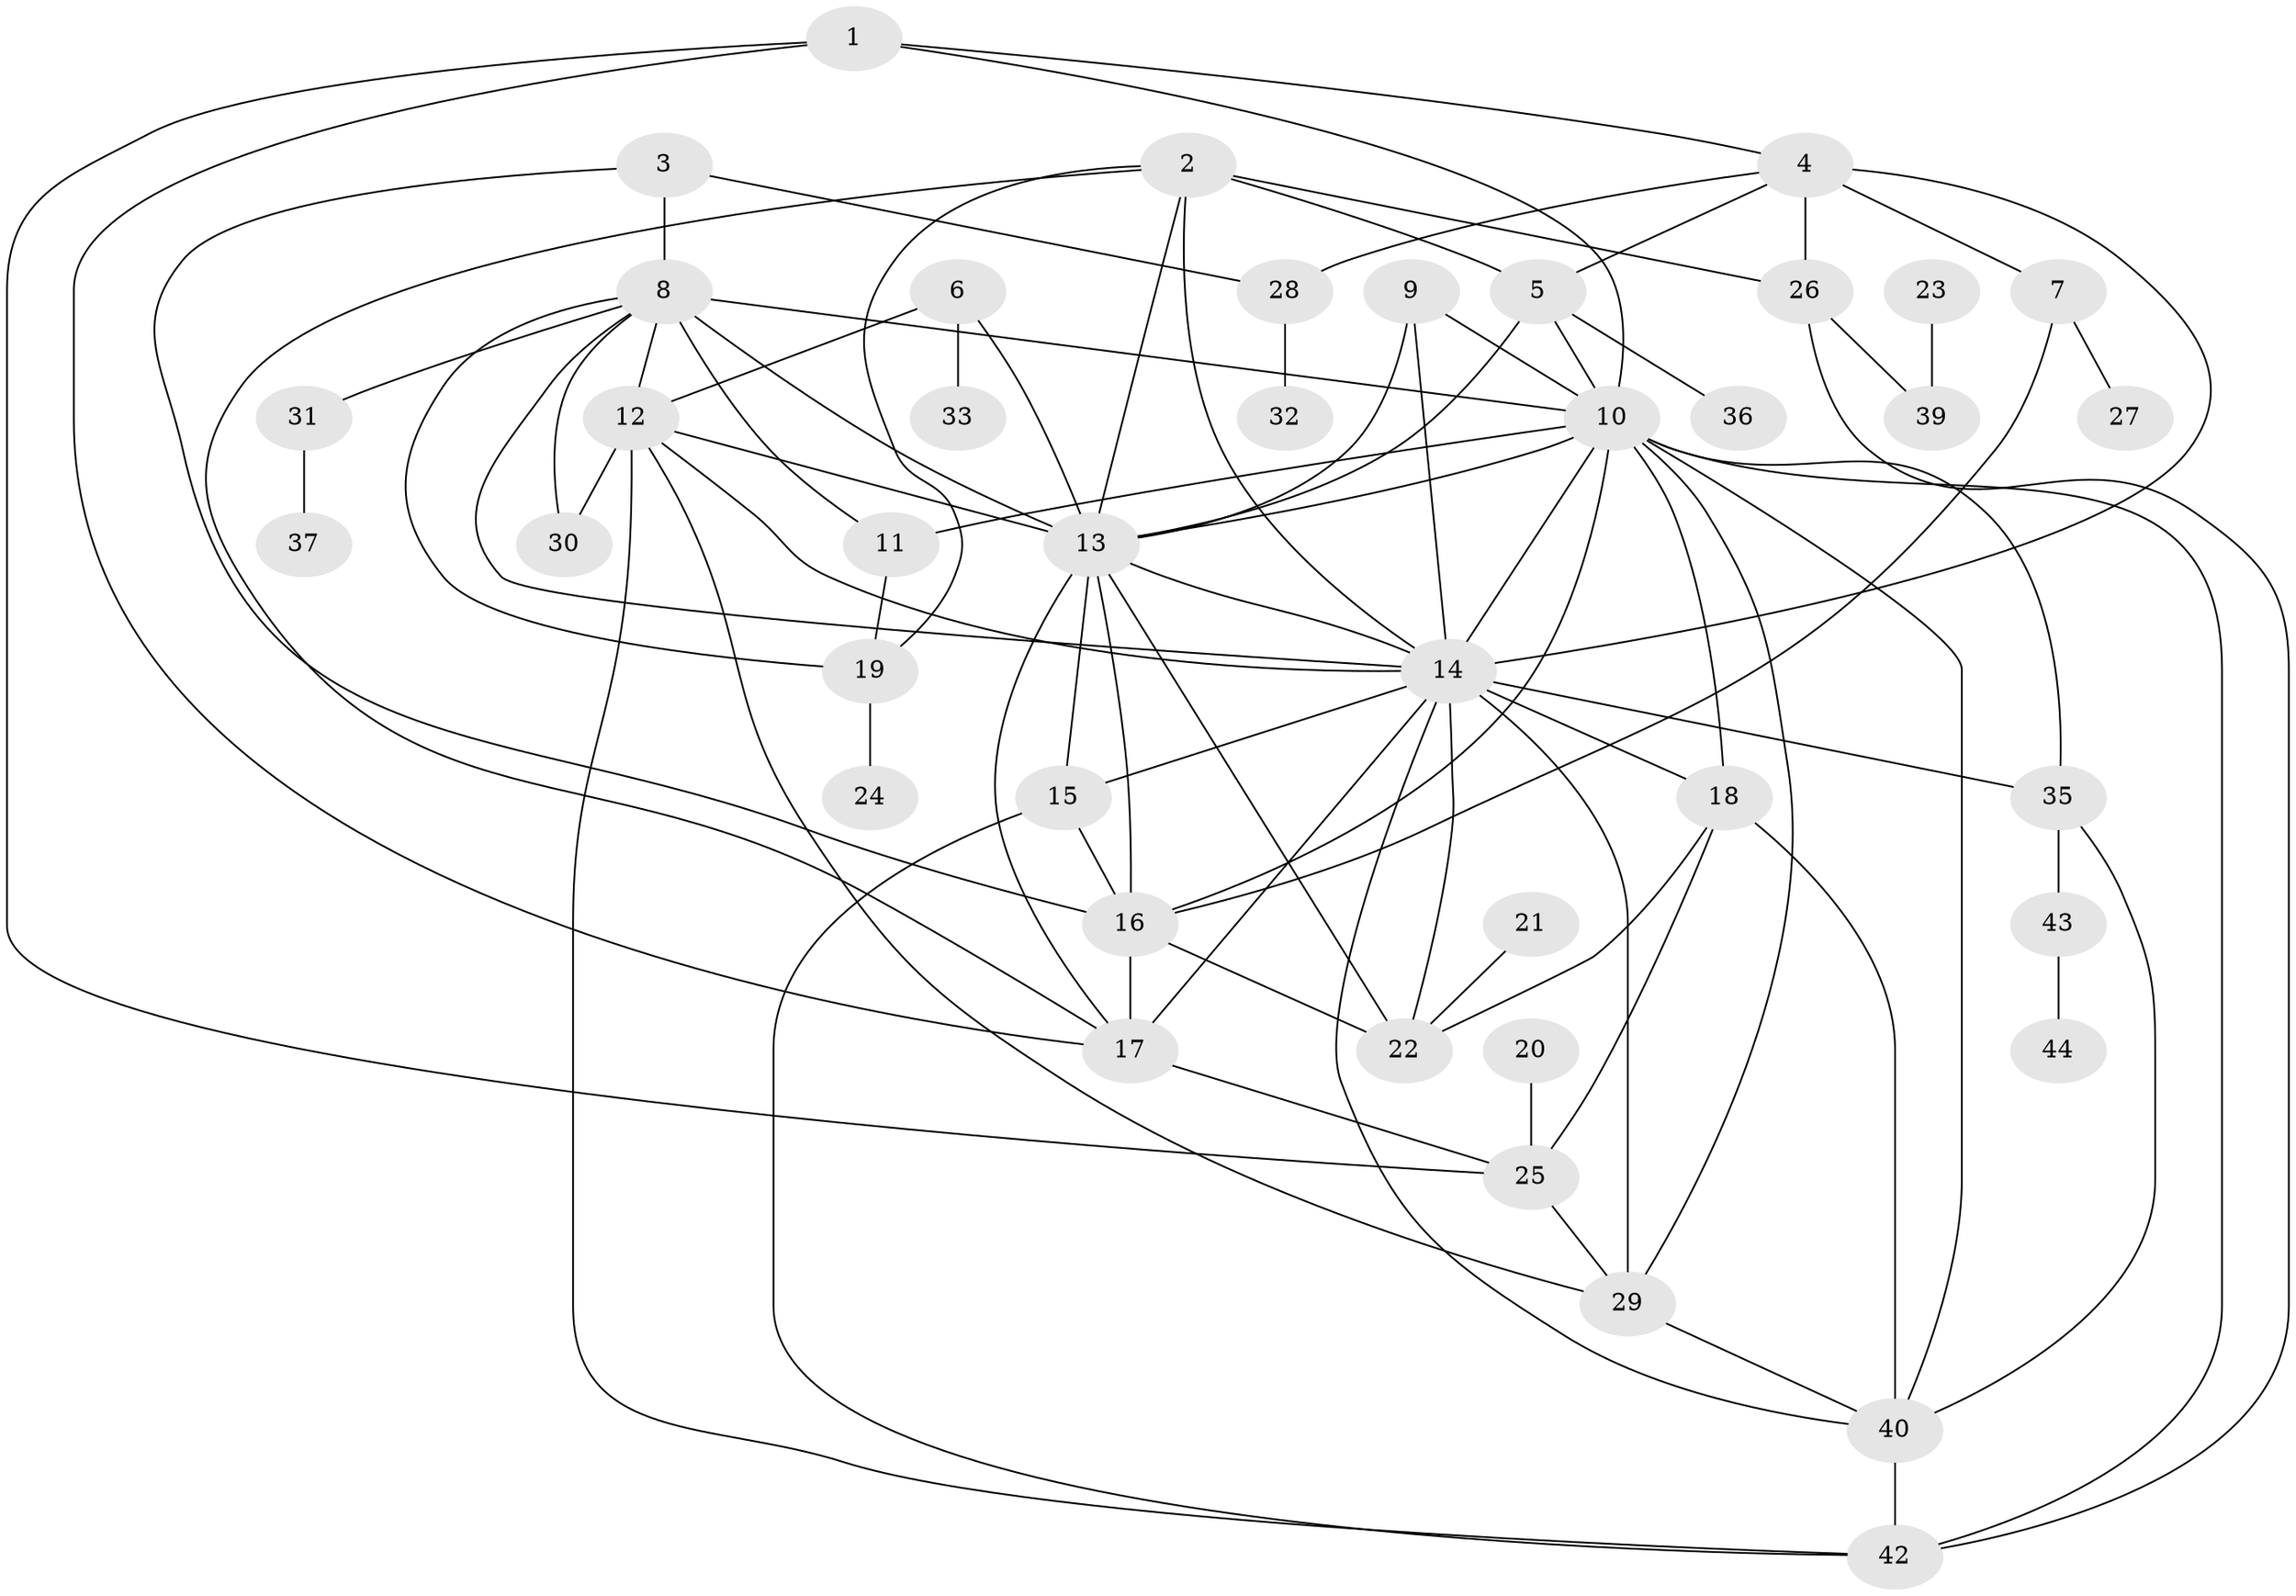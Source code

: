 // original degree distribution, {5: 0.06666666666666667, 2: 0.17777777777777778, 3: 0.15555555555555556, 4: 0.2222222222222222, 6: 0.1111111111111111, 8: 0.022222222222222223, 1: 0.15555555555555556, 7: 0.044444444444444446, 0: 0.03333333333333333, 10: 0.011111111111111112}
// Generated by graph-tools (version 1.1) at 2025/33/03/09/25 02:33:29]
// undirected, 41 vertices, 86 edges
graph export_dot {
graph [start="1"]
  node [color=gray90,style=filled];
  1;
  2;
  3;
  4;
  5;
  6;
  7;
  8;
  9;
  10;
  11;
  12;
  13;
  14;
  15;
  16;
  17;
  18;
  19;
  20;
  21;
  22;
  23;
  24;
  25;
  26;
  27;
  28;
  29;
  30;
  31;
  32;
  33;
  35;
  36;
  37;
  39;
  40;
  42;
  43;
  44;
  1 -- 4 [weight=1.0];
  1 -- 10 [weight=1.0];
  1 -- 17 [weight=1.0];
  1 -- 25 [weight=1.0];
  2 -- 5 [weight=4.0];
  2 -- 13 [weight=1.0];
  2 -- 14 [weight=3.0];
  2 -- 17 [weight=1.0];
  2 -- 19 [weight=1.0];
  2 -- 26 [weight=1.0];
  3 -- 8 [weight=3.0];
  3 -- 16 [weight=1.0];
  3 -- 28 [weight=1.0];
  4 -- 5 [weight=1.0];
  4 -- 7 [weight=1.0];
  4 -- 14 [weight=2.0];
  4 -- 26 [weight=1.0];
  4 -- 28 [weight=1.0];
  5 -- 10 [weight=1.0];
  5 -- 13 [weight=2.0];
  5 -- 36 [weight=1.0];
  6 -- 12 [weight=1.0];
  6 -- 13 [weight=1.0];
  6 -- 33 [weight=1.0];
  7 -- 16 [weight=1.0];
  7 -- 27 [weight=1.0];
  8 -- 10 [weight=1.0];
  8 -- 11 [weight=4.0];
  8 -- 12 [weight=1.0];
  8 -- 13 [weight=1.0];
  8 -- 14 [weight=1.0];
  8 -- 19 [weight=1.0];
  8 -- 30 [weight=1.0];
  8 -- 31 [weight=2.0];
  9 -- 10 [weight=1.0];
  9 -- 13 [weight=1.0];
  9 -- 14 [weight=4.0];
  10 -- 11 [weight=1.0];
  10 -- 13 [weight=1.0];
  10 -- 14 [weight=2.0];
  10 -- 16 [weight=2.0];
  10 -- 18 [weight=1.0];
  10 -- 29 [weight=1.0];
  10 -- 35 [weight=1.0];
  10 -- 40 [weight=1.0];
  10 -- 42 [weight=1.0];
  11 -- 19 [weight=1.0];
  12 -- 13 [weight=1.0];
  12 -- 14 [weight=2.0];
  12 -- 29 [weight=1.0];
  12 -- 30 [weight=1.0];
  12 -- 42 [weight=1.0];
  13 -- 14 [weight=3.0];
  13 -- 15 [weight=2.0];
  13 -- 16 [weight=1.0];
  13 -- 17 [weight=1.0];
  13 -- 22 [weight=1.0];
  14 -- 15 [weight=1.0];
  14 -- 17 [weight=2.0];
  14 -- 18 [weight=3.0];
  14 -- 22 [weight=1.0];
  14 -- 29 [weight=3.0];
  14 -- 35 [weight=1.0];
  14 -- 40 [weight=1.0];
  15 -- 16 [weight=1.0];
  15 -- 42 [weight=1.0];
  16 -- 17 [weight=1.0];
  16 -- 22 [weight=1.0];
  17 -- 25 [weight=1.0];
  18 -- 22 [weight=1.0];
  18 -- 25 [weight=1.0];
  18 -- 40 [weight=1.0];
  19 -- 24 [weight=1.0];
  20 -- 25 [weight=1.0];
  21 -- 22 [weight=1.0];
  23 -- 39 [weight=1.0];
  25 -- 29 [weight=1.0];
  26 -- 39 [weight=1.0];
  26 -- 42 [weight=1.0];
  28 -- 32 [weight=1.0];
  29 -- 40 [weight=1.0];
  31 -- 37 [weight=1.0];
  35 -- 40 [weight=1.0];
  35 -- 43 [weight=1.0];
  40 -- 42 [weight=1.0];
  43 -- 44 [weight=1.0];
}
